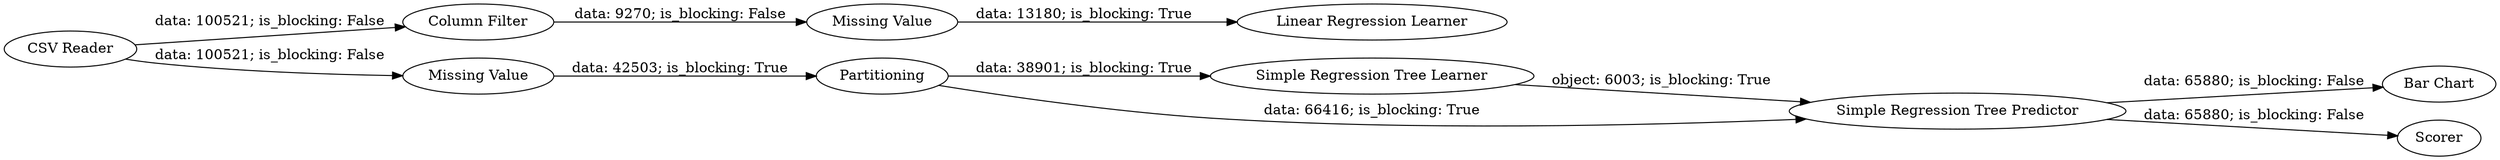 digraph {
	"-2695730925158892653_2" [label="Column Filter"]
	"-2695730925158892653_6" [label="Simple Regression Tree Learner"]
	"-2695730925158892653_4" [label="Linear Regression Learner"]
	"-2695730925158892653_1" [label="CSV Reader"]
	"-2695730925158892653_10" [label="Missing Value"]
	"-2695730925158892653_5" [label=Partitioning]
	"-2695730925158892653_3" [label="Missing Value"]
	"-2695730925158892653_11" [label="Bar Chart"]
	"-2695730925158892653_7" [label="Simple Regression Tree Predictor"]
	"-2695730925158892653_8" [label=Scorer]
	"-2695730925158892653_2" -> "-2695730925158892653_3" [label="data: 9270; is_blocking: False"]
	"-2695730925158892653_5" -> "-2695730925158892653_7" [label="data: 66416; is_blocking: True"]
	"-2695730925158892653_6" -> "-2695730925158892653_7" [label="object: 6003; is_blocking: True"]
	"-2695730925158892653_1" -> "-2695730925158892653_2" [label="data: 100521; is_blocking: False"]
	"-2695730925158892653_3" -> "-2695730925158892653_4" [label="data: 13180; is_blocking: True"]
	"-2695730925158892653_5" -> "-2695730925158892653_6" [label="data: 38901; is_blocking: True"]
	"-2695730925158892653_7" -> "-2695730925158892653_11" [label="data: 65880; is_blocking: False"]
	"-2695730925158892653_10" -> "-2695730925158892653_5" [label="data: 42503; is_blocking: True"]
	"-2695730925158892653_1" -> "-2695730925158892653_10" [label="data: 100521; is_blocking: False"]
	"-2695730925158892653_7" -> "-2695730925158892653_8" [label="data: 65880; is_blocking: False"]
	rankdir=LR
}
